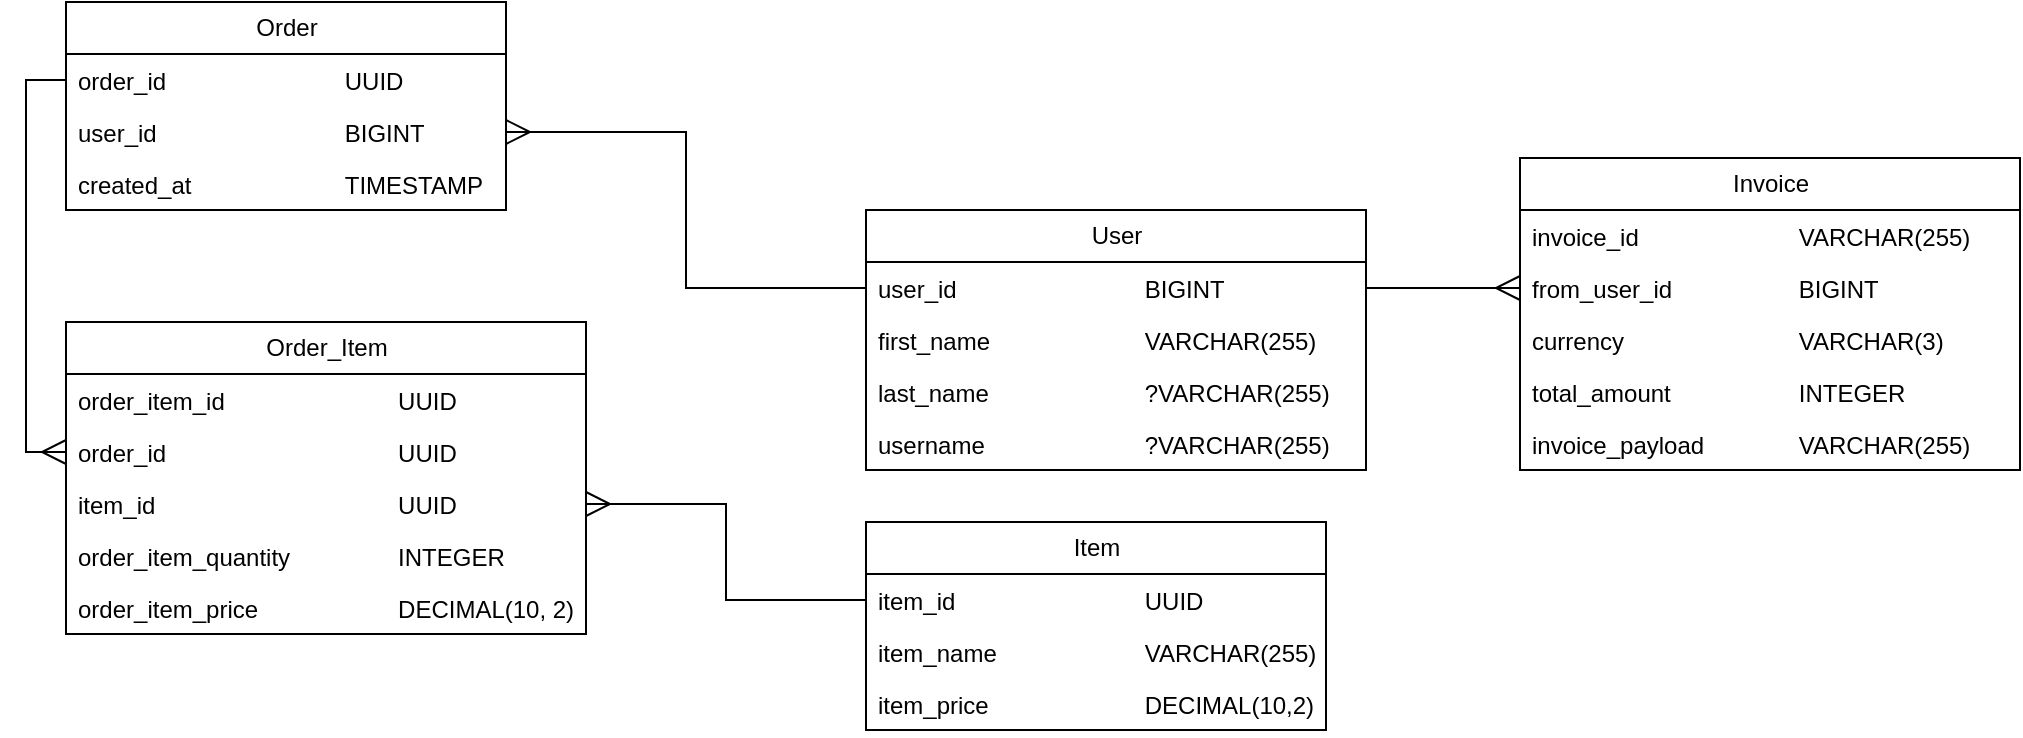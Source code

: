 <mxfile version="28.0.7">
  <diagram name="Страница — 1" id="U4k6GtGznuj0mBMPEXnb">
    <mxGraphModel dx="1892" dy="1240" grid="1" gridSize="10" guides="1" tooltips="1" connect="1" arrows="1" fold="1" page="1" pageScale="1" pageWidth="827" pageHeight="1169" math="0" shadow="0">
      <root>
        <mxCell id="0" />
        <mxCell id="1" parent="0" />
        <mxCell id="Ab8UnR22PlXA4vHzNfY0-1" value="Order" style="swimlane;fontStyle=0;childLayout=stackLayout;horizontal=1;startSize=26;fillColor=none;horizontalStack=0;resizeParent=1;resizeParentMax=0;resizeLast=0;collapsible=1;marginBottom=0;html=1;" vertex="1" parent="1">
          <mxGeometry x="350" y="350" width="220" height="104" as="geometry">
            <mxRectangle x="110" y="110" width="70" height="30" as="alternateBounds" />
          </mxGeometry>
        </mxCell>
        <mxCell id="Ab8UnR22PlXA4vHzNfY0-2" value="order_id&lt;span style=&quot;white-space: pre;&quot;&gt;&#x9;&lt;/span&gt;&lt;span style=&quot;white-space: pre;&quot;&gt;&#x9;&lt;/span&gt;&lt;span style=&quot;white-space: pre;&quot;&gt;&#x9;&lt;/span&gt;&lt;span style=&quot;white-space: pre;&quot;&gt;&#x9;&lt;/span&gt;UUID&lt;div&gt;&lt;br&gt;&lt;/div&gt;" style="text;strokeColor=none;fillColor=none;align=left;verticalAlign=top;spacingLeft=4;spacingRight=4;overflow=hidden;rotatable=0;points=[[0,0.5],[1,0.5]];portConstraint=eastwest;whiteSpace=wrap;html=1;" vertex="1" parent="Ab8UnR22PlXA4vHzNfY0-1">
          <mxGeometry y="26" width="220" height="26" as="geometry" />
        </mxCell>
        <mxCell id="Ab8UnR22PlXA4vHzNfY0-3" value="user_id&lt;span style=&quot;white-space: pre;&quot;&gt;&#x9;&lt;/span&gt;&lt;span style=&quot;white-space: pre;&quot;&gt;&#x9;&lt;/span&gt;&lt;span style=&quot;white-space: pre;&quot;&gt;&#x9;&lt;/span&gt;&lt;span style=&quot;white-space: pre;&quot;&gt;&#x9;&lt;/span&gt;BIGINT" style="text;strokeColor=none;fillColor=none;align=left;verticalAlign=top;spacingLeft=4;spacingRight=4;overflow=hidden;rotatable=0;points=[[0,0.5],[1,0.5]];portConstraint=eastwest;whiteSpace=wrap;html=1;" vertex="1" parent="Ab8UnR22PlXA4vHzNfY0-1">
          <mxGeometry y="52" width="220" height="26" as="geometry" />
        </mxCell>
        <mxCell id="Ab8UnR22PlXA4vHzNfY0-4" value="created_at&lt;span style=&quot;white-space: pre;&quot;&gt;&#x9;&lt;/span&gt;&lt;span style=&quot;white-space: pre;&quot;&gt;&#x9;&lt;/span&gt;&lt;span style=&quot;white-space: pre;&quot;&gt;&#x9;&lt;/span&gt;TIMESTAMP" style="text;strokeColor=none;fillColor=none;align=left;verticalAlign=top;spacingLeft=4;spacingRight=4;overflow=hidden;rotatable=0;points=[[0,0.5],[1,0.5]];portConstraint=eastwest;whiteSpace=wrap;html=1;" vertex="1" parent="Ab8UnR22PlXA4vHzNfY0-1">
          <mxGeometry y="78" width="220" height="26" as="geometry" />
        </mxCell>
        <mxCell id="Ab8UnR22PlXA4vHzNfY0-5" value="Order_Item" style="swimlane;fontStyle=0;childLayout=stackLayout;horizontal=1;startSize=26;fillColor=none;horizontalStack=0;resizeParent=1;resizeParentMax=0;resizeLast=0;collapsible=1;marginBottom=0;html=1;" vertex="1" parent="1">
          <mxGeometry x="350" y="510" width="260" height="156" as="geometry">
            <mxRectangle x="110" y="110" width="70" height="30" as="alternateBounds" />
          </mxGeometry>
        </mxCell>
        <mxCell id="Ab8UnR22PlXA4vHzNfY0-6" value="order_item_id&lt;span style=&quot;white-space: pre;&quot;&gt;&#x9;&lt;/span&gt;&lt;span style=&quot;white-space: pre;&quot;&gt;&#x9;&lt;/span&gt;&lt;span style=&quot;white-space: pre;&quot;&gt;&#x9;&lt;/span&gt;&lt;span style=&quot;white-space: pre;&quot;&gt;&#x9;&lt;/span&gt;UUID&lt;div&gt;&lt;br&gt;&lt;/div&gt;" style="text;strokeColor=none;fillColor=none;align=left;verticalAlign=top;spacingLeft=4;spacingRight=4;overflow=hidden;rotatable=0;points=[[0,0.5],[1,0.5]];portConstraint=eastwest;whiteSpace=wrap;html=1;" vertex="1" parent="Ab8UnR22PlXA4vHzNfY0-5">
          <mxGeometry y="26" width="260" height="26" as="geometry" />
        </mxCell>
        <mxCell id="Ab8UnR22PlXA4vHzNfY0-7" value="order_id&lt;span style=&quot;white-space: pre;&quot;&gt;&#x9;&lt;/span&gt;&lt;span style=&quot;white-space: pre;&quot;&gt;&#x9;&lt;/span&gt;&lt;span style=&quot;white-space: pre;&quot;&gt;&#x9;&lt;/span&gt;&lt;span style=&quot;white-space: pre;&quot;&gt;&#x9;&lt;span style=&quot;white-space: pre;&quot;&gt;&#x9;&lt;/span&gt;&lt;/span&gt;UUID&lt;div&gt;&lt;br&gt;&lt;/div&gt;" style="text;strokeColor=none;fillColor=none;align=left;verticalAlign=top;spacingLeft=4;spacingRight=4;overflow=hidden;rotatable=0;points=[[0,0.5],[1,0.5]];portConstraint=eastwest;whiteSpace=wrap;html=1;" vertex="1" parent="Ab8UnR22PlXA4vHzNfY0-5">
          <mxGeometry y="52" width="260" height="26" as="geometry" />
        </mxCell>
        <mxCell id="Ab8UnR22PlXA4vHzNfY0-8" value="item_id&lt;span style=&quot;white-space: pre;&quot;&gt;&#x9;&lt;/span&gt;&lt;span style=&quot;white-space: pre;&quot;&gt;&#x9;&lt;/span&gt;&lt;span style=&quot;white-space: pre;&quot;&gt;&#x9;&lt;/span&gt;&lt;span style=&quot;white-space: pre;&quot;&gt;&#x9;&lt;span style=&quot;white-space: pre;&quot;&gt;&#x9;&lt;/span&gt;&lt;/span&gt;UUID&lt;div&gt;&lt;br&gt;&lt;/div&gt;" style="text;strokeColor=none;fillColor=none;align=left;verticalAlign=top;spacingLeft=4;spacingRight=4;overflow=hidden;rotatable=0;points=[[0,0.5],[1,0.5]];portConstraint=eastwest;whiteSpace=wrap;html=1;" vertex="1" parent="Ab8UnR22PlXA4vHzNfY0-5">
          <mxGeometry y="78" width="260" height="26" as="geometry" />
        </mxCell>
        <mxCell id="Ab8UnR22PlXA4vHzNfY0-9" value="order_item_quantity&lt;span style=&quot;white-space: pre;&quot;&gt;&#x9;&lt;/span&gt;&lt;span style=&quot;white-space: pre;&quot;&gt;&#x9;&lt;/span&gt;INTEGER" style="text;strokeColor=none;fillColor=none;align=left;verticalAlign=top;spacingLeft=4;spacingRight=4;overflow=hidden;rotatable=0;points=[[0,0.5],[1,0.5]];portConstraint=eastwest;whiteSpace=wrap;html=1;" vertex="1" parent="Ab8UnR22PlXA4vHzNfY0-5">
          <mxGeometry y="104" width="260" height="26" as="geometry" />
        </mxCell>
        <mxCell id="Ab8UnR22PlXA4vHzNfY0-10" value="order_item_price&lt;span style=&quot;white-space: pre;&quot;&gt;&#x9;&lt;/span&gt;&lt;span style=&quot;white-space: pre;&quot;&gt;&#x9;&lt;/span&gt;&lt;span style=&quot;white-space: pre;&quot;&gt;&#x9;&lt;/span&gt;DECIMAL(10, 2)" style="text;strokeColor=none;fillColor=none;align=left;verticalAlign=top;spacingLeft=4;spacingRight=4;overflow=hidden;rotatable=0;points=[[0,0.5],[1,0.5]];portConstraint=eastwest;whiteSpace=wrap;html=1;" vertex="1" parent="Ab8UnR22PlXA4vHzNfY0-5">
          <mxGeometry y="130" width="260" height="26" as="geometry" />
        </mxCell>
        <mxCell id="Ab8UnR22PlXA4vHzNfY0-11" style="edgeStyle=orthogonalEdgeStyle;rounded=0;orthogonalLoop=1;jettySize=auto;html=1;exitX=0;exitY=0.5;exitDx=0;exitDy=0;entryX=0;entryY=0.5;entryDx=0;entryDy=0;curved=0;endArrow=baseDash;endFill=0;startArrow=ERmany;startFill=0;startSize=10;endSize=10;" edge="1" parent="1" source="Ab8UnR22PlXA4vHzNfY0-7" target="Ab8UnR22PlXA4vHzNfY0-2">
          <mxGeometry relative="1" as="geometry" />
        </mxCell>
        <mxCell id="Ab8UnR22PlXA4vHzNfY0-12" value="User" style="swimlane;fontStyle=0;childLayout=stackLayout;horizontal=1;startSize=26;fillColor=none;horizontalStack=0;resizeParent=1;resizeParentMax=0;resizeLast=0;collapsible=1;marginBottom=0;html=1;" vertex="1" parent="1">
          <mxGeometry x="750" y="454" width="250" height="130" as="geometry">
            <mxRectangle x="110" y="110" width="70" height="30" as="alternateBounds" />
          </mxGeometry>
        </mxCell>
        <mxCell id="Ab8UnR22PlXA4vHzNfY0-13" value="user_id&lt;span style=&quot;white-space: pre;&quot;&gt;&#x9;&lt;/span&gt;&lt;span style=&quot;white-space: pre;&quot;&gt;&#x9;&lt;/span&gt;&lt;span style=&quot;white-space: pre;&quot;&gt;&#x9;&lt;/span&gt;&lt;span style=&quot;white-space: pre;&quot;&gt;&#x9;&lt;/span&gt;BIGINT&lt;div&gt;&lt;br&gt;&lt;/div&gt;" style="text;strokeColor=none;fillColor=none;align=left;verticalAlign=top;spacingLeft=4;spacingRight=4;overflow=hidden;rotatable=0;points=[[0,0.5],[1,0.5]];portConstraint=eastwest;whiteSpace=wrap;html=1;" vertex="1" parent="Ab8UnR22PlXA4vHzNfY0-12">
          <mxGeometry y="26" width="250" height="26" as="geometry" />
        </mxCell>
        <mxCell id="Ab8UnR22PlXA4vHzNfY0-14" value="first_name&lt;span style=&quot;white-space: pre;&quot;&gt;&#x9;&lt;/span&gt;&lt;span style=&quot;white-space: pre;&quot;&gt;&#x9;&lt;/span&gt;&lt;span style=&quot;white-space: pre;&quot;&gt;&#x9;&lt;/span&gt;VARCHAR(255)" style="text;strokeColor=none;fillColor=none;align=left;verticalAlign=top;spacingLeft=4;spacingRight=4;overflow=hidden;rotatable=0;points=[[0,0.5],[1,0.5]];portConstraint=eastwest;whiteSpace=wrap;html=1;" vertex="1" parent="Ab8UnR22PlXA4vHzNfY0-12">
          <mxGeometry y="52" width="250" height="26" as="geometry" />
        </mxCell>
        <mxCell id="Ab8UnR22PlXA4vHzNfY0-15" value="last_name&lt;span style=&quot;white-space: pre;&quot;&gt;&#x9;&lt;/span&gt;&lt;span style=&quot;white-space: pre;&quot;&gt;&#x9;&lt;/span&gt;&lt;span style=&quot;white-space: pre;&quot;&gt;&#x9;&lt;/span&gt;?VARCHAR(255)" style="text;strokeColor=none;fillColor=none;align=left;verticalAlign=top;spacingLeft=4;spacingRight=4;overflow=hidden;rotatable=0;points=[[0,0.5],[1,0.5]];portConstraint=eastwest;whiteSpace=wrap;html=1;" vertex="1" parent="Ab8UnR22PlXA4vHzNfY0-12">
          <mxGeometry y="78" width="250" height="26" as="geometry" />
        </mxCell>
        <mxCell id="Ab8UnR22PlXA4vHzNfY0-16" value="username&lt;span style=&quot;white-space: pre;&quot;&gt;&#x9;&lt;/span&gt;&lt;span style=&quot;white-space: pre;&quot;&gt;&#x9;&lt;/span&gt;&lt;span style=&quot;white-space: pre;&quot;&gt;&#x9;&lt;/span&gt;?VARCHAR(255)" style="text;strokeColor=none;fillColor=none;align=left;verticalAlign=top;spacingLeft=4;spacingRight=4;overflow=hidden;rotatable=0;points=[[0,0.5],[1,0.5]];portConstraint=eastwest;whiteSpace=wrap;html=1;" vertex="1" parent="Ab8UnR22PlXA4vHzNfY0-12">
          <mxGeometry y="104" width="250" height="26" as="geometry" />
        </mxCell>
        <mxCell id="Ab8UnR22PlXA4vHzNfY0-17" style="edgeStyle=orthogonalEdgeStyle;rounded=0;orthogonalLoop=1;jettySize=auto;html=1;exitX=1;exitY=0.5;exitDx=0;exitDy=0;entryX=0;entryY=0.5;entryDx=0;entryDy=0;startArrow=ERmany;startFill=0;startSize=10;endSize=10;endArrow=baseDash;endFill=0;" edge="1" parent="1" source="Ab8UnR22PlXA4vHzNfY0-3" target="Ab8UnR22PlXA4vHzNfY0-13">
          <mxGeometry relative="1" as="geometry" />
        </mxCell>
        <mxCell id="Ab8UnR22PlXA4vHzNfY0-18" value="Item" style="swimlane;fontStyle=0;childLayout=stackLayout;horizontal=1;startSize=26;fillColor=none;horizontalStack=0;resizeParent=1;resizeParentMax=0;resizeLast=0;collapsible=1;marginBottom=0;html=1;" vertex="1" parent="1">
          <mxGeometry x="750" y="610" width="230" height="104" as="geometry">
            <mxRectangle x="110" y="110" width="70" height="30" as="alternateBounds" />
          </mxGeometry>
        </mxCell>
        <mxCell id="Ab8UnR22PlXA4vHzNfY0-19" value="item_id&lt;span style=&quot;white-space: pre;&quot;&gt;&#x9;&lt;/span&gt;&lt;span style=&quot;white-space: pre;&quot;&gt;&#x9;&lt;/span&gt;&lt;span style=&quot;white-space: pre;&quot;&gt;&#x9;&lt;/span&gt;&lt;span style=&quot;white-space: pre;&quot;&gt;&#x9;&lt;/span&gt;UUID&lt;div&gt;&lt;br&gt;&lt;/div&gt;" style="text;strokeColor=none;fillColor=none;align=left;verticalAlign=top;spacingLeft=4;spacingRight=4;overflow=hidden;rotatable=0;points=[[0,0.5],[1,0.5]];portConstraint=eastwest;whiteSpace=wrap;html=1;" vertex="1" parent="Ab8UnR22PlXA4vHzNfY0-18">
          <mxGeometry y="26" width="230" height="26" as="geometry" />
        </mxCell>
        <mxCell id="Ab8UnR22PlXA4vHzNfY0-20" value="item_name&lt;span style=&quot;white-space: pre;&quot;&gt;&#x9;&lt;/span&gt;&lt;span style=&quot;white-space: pre;&quot;&gt;&#x9;&lt;/span&gt;&lt;span style=&quot;white-space: pre;&quot;&gt;&#x9;&lt;/span&gt;VARCHAR(255)" style="text;strokeColor=none;fillColor=none;align=left;verticalAlign=top;spacingLeft=4;spacingRight=4;overflow=hidden;rotatable=0;points=[[0,0.5],[1,0.5]];portConstraint=eastwest;whiteSpace=wrap;html=1;" vertex="1" parent="Ab8UnR22PlXA4vHzNfY0-18">
          <mxGeometry y="52" width="230" height="26" as="geometry" />
        </mxCell>
        <mxCell id="Ab8UnR22PlXA4vHzNfY0-21" value="item_price&lt;span style=&quot;white-space: pre;&quot;&gt;&#x9;&lt;/span&gt;&lt;span style=&quot;white-space: pre;&quot;&gt;&#x9;&lt;/span&gt;&lt;span style=&quot;white-space: pre;&quot;&gt;&#x9;&lt;/span&gt;DECIMAL(10,2)" style="text;strokeColor=none;fillColor=none;align=left;verticalAlign=top;spacingLeft=4;spacingRight=4;overflow=hidden;rotatable=0;points=[[0,0.5],[1,0.5]];portConstraint=eastwest;whiteSpace=wrap;html=1;" vertex="1" parent="Ab8UnR22PlXA4vHzNfY0-18">
          <mxGeometry y="78" width="230" height="26" as="geometry" />
        </mxCell>
        <mxCell id="Ab8UnR22PlXA4vHzNfY0-22" style="edgeStyle=orthogonalEdgeStyle;rounded=0;orthogonalLoop=1;jettySize=auto;html=1;exitX=1;exitY=0.5;exitDx=0;exitDy=0;entryX=0;entryY=0.5;entryDx=0;entryDy=0;startSize=10;startArrow=ERmany;startFill=0;endSize=10;endArrow=baseDash;endFill=0;" edge="1" parent="1" source="Ab8UnR22PlXA4vHzNfY0-8" target="Ab8UnR22PlXA4vHzNfY0-19">
          <mxGeometry relative="1" as="geometry" />
        </mxCell>
        <mxCell id="Ab8UnR22PlXA4vHzNfY0-23" value="Invoice" style="swimlane;fontStyle=0;childLayout=stackLayout;horizontal=1;startSize=26;fillColor=none;horizontalStack=0;resizeParent=1;resizeParentMax=0;resizeLast=0;collapsible=1;marginBottom=0;html=1;" vertex="1" parent="1">
          <mxGeometry x="1077" y="428" width="250" height="156" as="geometry">
            <mxRectangle x="110" y="110" width="70" height="30" as="alternateBounds" />
          </mxGeometry>
        </mxCell>
        <mxCell id="Ab8UnR22PlXA4vHzNfY0-24" value="invoice_id&lt;span style=&quot;white-space: pre;&quot;&gt;&#x9;&lt;/span&gt;&lt;span style=&quot;white-space: pre;&quot;&gt;&#x9;&lt;/span&gt;&lt;span style=&quot;white-space: pre;&quot;&gt;&#x9;&lt;/span&gt;VARCHAR(255)&lt;div&gt;&lt;br&gt;&lt;/div&gt;" style="text;strokeColor=none;fillColor=none;align=left;verticalAlign=top;spacingLeft=4;spacingRight=4;overflow=hidden;rotatable=0;points=[[0,0.5],[1,0.5]];portConstraint=eastwest;whiteSpace=wrap;html=1;" vertex="1" parent="Ab8UnR22PlXA4vHzNfY0-23">
          <mxGeometry y="26" width="250" height="26" as="geometry" />
        </mxCell>
        <mxCell id="Ab8UnR22PlXA4vHzNfY0-25" value="from_user_id&lt;span style=&quot;white-space: pre;&quot;&gt;&#x9;&lt;/span&gt;&lt;span style=&quot;white-space: pre;&quot;&gt;&#x9;&lt;/span&gt;&lt;span style=&quot;white-space: pre;&quot;&gt;&#x9;&lt;/span&gt;BIGINT&lt;div&gt;&lt;br&gt;&lt;/div&gt;" style="text;strokeColor=none;fillColor=none;align=left;verticalAlign=top;spacingLeft=4;spacingRight=4;overflow=hidden;rotatable=0;points=[[0,0.5],[1,0.5]];portConstraint=eastwest;whiteSpace=wrap;html=1;" vertex="1" parent="Ab8UnR22PlXA4vHzNfY0-23">
          <mxGeometry y="52" width="250" height="26" as="geometry" />
        </mxCell>
        <mxCell id="Ab8UnR22PlXA4vHzNfY0-26" value="currency&lt;span style=&quot;white-space: pre;&quot;&gt;&#x9;&lt;/span&gt;&lt;span style=&quot;white-space: pre;&quot;&gt;&#x9;&lt;/span&gt;&lt;span style=&quot;white-space: pre;&quot;&gt;&#x9;&lt;span style=&quot;white-space: pre;&quot;&gt;&#x9;&lt;/span&gt;&lt;/span&gt;VARCHAR(3)" style="text;strokeColor=none;fillColor=none;align=left;verticalAlign=top;spacingLeft=4;spacingRight=4;overflow=hidden;rotatable=0;points=[[0,0.5],[1,0.5]];portConstraint=eastwest;whiteSpace=wrap;html=1;" vertex="1" parent="Ab8UnR22PlXA4vHzNfY0-23">
          <mxGeometry y="78" width="250" height="26" as="geometry" />
        </mxCell>
        <mxCell id="Ab8UnR22PlXA4vHzNfY0-27" value="total_amount&lt;span style=&quot;white-space: pre;&quot;&gt;&#x9;&lt;/span&gt;&lt;span style=&quot;white-space: pre;&quot;&gt;&#x9;&lt;/span&gt;&lt;span style=&quot;white-space: pre;&quot;&gt;&#x9;&lt;/span&gt;INTEGER" style="text;strokeColor=none;fillColor=none;align=left;verticalAlign=top;spacingLeft=4;spacingRight=4;overflow=hidden;rotatable=0;points=[[0,0.5],[1,0.5]];portConstraint=eastwest;whiteSpace=wrap;html=1;" vertex="1" parent="Ab8UnR22PlXA4vHzNfY0-23">
          <mxGeometry y="104" width="250" height="26" as="geometry" />
        </mxCell>
        <mxCell id="Ab8UnR22PlXA4vHzNfY0-28" value="invoice_payload&lt;span style=&quot;white-space: pre;&quot;&gt;&#x9;&lt;/span&gt;&lt;span style=&quot;white-space: pre;&quot;&gt;&#x9;&lt;/span&gt;VARCHAR(255)" style="text;strokeColor=none;fillColor=none;align=left;verticalAlign=top;spacingLeft=4;spacingRight=4;overflow=hidden;rotatable=0;points=[[0,0.5],[1,0.5]];portConstraint=eastwest;whiteSpace=wrap;html=1;" vertex="1" parent="Ab8UnR22PlXA4vHzNfY0-23">
          <mxGeometry y="130" width="250" height="26" as="geometry" />
        </mxCell>
        <mxCell id="Ab8UnR22PlXA4vHzNfY0-29" style="edgeStyle=orthogonalEdgeStyle;rounded=0;orthogonalLoop=1;jettySize=auto;html=1;exitX=1;exitY=0.5;exitDx=0;exitDy=0;entryX=0;entryY=0.5;entryDx=0;entryDy=0;endArrow=ERmany;endFill=0;endSize=10;startSize=10;" edge="1" parent="1" source="Ab8UnR22PlXA4vHzNfY0-13" target="Ab8UnR22PlXA4vHzNfY0-25">
          <mxGeometry relative="1" as="geometry" />
        </mxCell>
      </root>
    </mxGraphModel>
  </diagram>
</mxfile>
